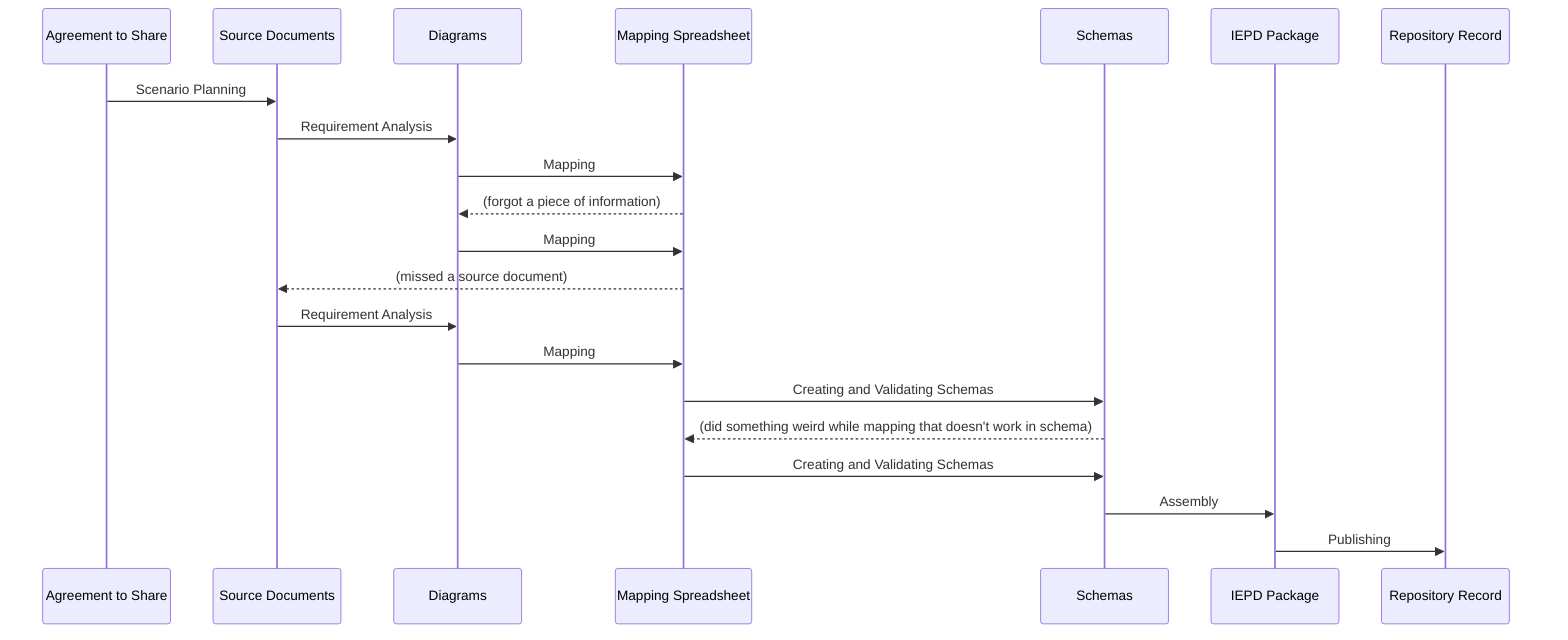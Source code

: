 sequenceDiagram
	Agreement to Share ->> Source Documents: Scenario Planning
	Source Documents ->> Diagrams: Requirement Analysis
	Diagrams ->> Mapping Spreadsheet: Mapping

	Mapping Spreadsheet -->> Diagrams: (forgot a piece of information)
	Diagrams ->> Mapping Spreadsheet: Mapping
	
	Mapping Spreadsheet -->> Source Documents: (missed a source document)
	Source Documents ->> Diagrams: Requirement Analysis
	Diagrams ->> Mapping Spreadsheet: Mapping


	Mapping Spreadsheet ->> Schemas: Creating and Validating Schemas
	
	Schemas -->> Mapping Spreadsheet: (did something weird while mapping that doesn't work in schema)
	
	Mapping Spreadsheet ->> Schemas: Creating and Validating Schemas
	
	Schemas ->> IEPD Package: Assembly
	IEPD Package ->> Repository Record: Publishing